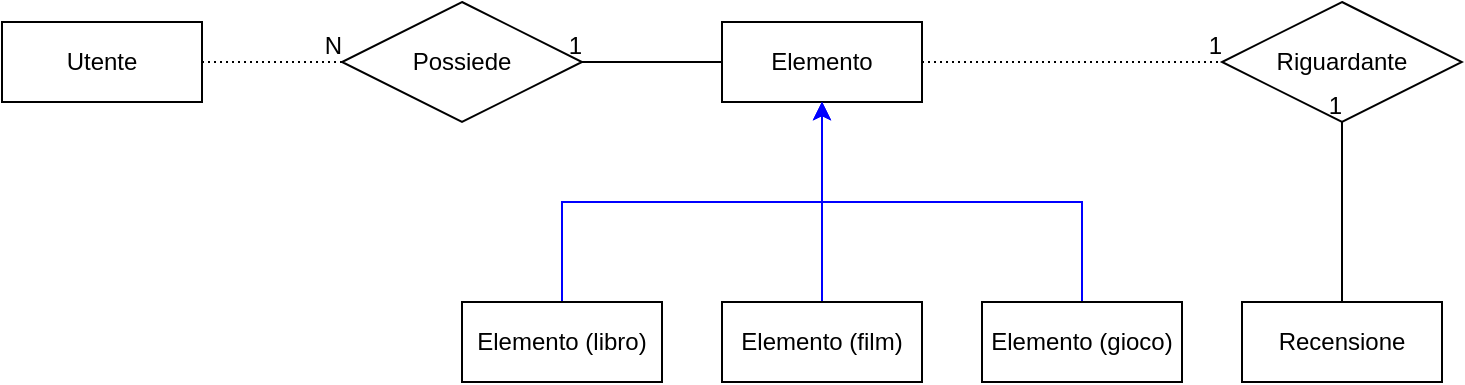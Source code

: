 <mxfile version="12.9.3" type="github">
  <diagram id="C5RBs43oDa-KdzZeNtuy" name="Page-1">
    <mxGraphModel dx="782" dy="735" grid="1" gridSize="10" guides="1" tooltips="1" connect="1" arrows="1" fold="1" page="1" pageScale="1" pageWidth="827" pageHeight="1169" math="0" shadow="0">
      <root>
        <mxCell id="WIyWlLk6GJQsqaUBKTNV-0" />
        <mxCell id="WIyWlLk6GJQsqaUBKTNV-1" parent="WIyWlLk6GJQsqaUBKTNV-0" />
        <mxCell id="RdsA1J7iOU2EQvhR_6SA-60" value="Utente" style="whiteSpace=wrap;html=1;align=center;" vertex="1" parent="WIyWlLk6GJQsqaUBKTNV-1">
          <mxGeometry x="70" y="50" width="100" height="40" as="geometry" />
        </mxCell>
        <mxCell id="RdsA1J7iOU2EQvhR_6SA-61" value="Possiede" style="shape=rhombus;perimeter=rhombusPerimeter;whiteSpace=wrap;html=1;align=center;" vertex="1" parent="WIyWlLk6GJQsqaUBKTNV-1">
          <mxGeometry x="240" y="40" width="120" height="60" as="geometry" />
        </mxCell>
        <mxCell id="RdsA1J7iOU2EQvhR_6SA-68" value="Elemento" style="whiteSpace=wrap;html=1;align=center;" vertex="1" parent="WIyWlLk6GJQsqaUBKTNV-1">
          <mxGeometry x="430" y="50" width="100" height="40" as="geometry" />
        </mxCell>
        <mxCell id="RdsA1J7iOU2EQvhR_6SA-82" style="edgeStyle=orthogonalEdgeStyle;rounded=0;orthogonalLoop=1;jettySize=auto;html=1;exitX=0.5;exitY=0;exitDx=0;exitDy=0;entryX=0.5;entryY=1;entryDx=0;entryDy=0;strokeColor=#0000FF;" edge="1" parent="WIyWlLk6GJQsqaUBKTNV-1" source="RdsA1J7iOU2EQvhR_6SA-69" target="RdsA1J7iOU2EQvhR_6SA-68">
          <mxGeometry relative="1" as="geometry" />
        </mxCell>
        <mxCell id="RdsA1J7iOU2EQvhR_6SA-69" value="Elemento (libro)" style="whiteSpace=wrap;html=1;align=center;" vertex="1" parent="WIyWlLk6GJQsqaUBKTNV-1">
          <mxGeometry x="300" y="190" width="100" height="40" as="geometry" />
        </mxCell>
        <mxCell id="RdsA1J7iOU2EQvhR_6SA-76" style="edgeStyle=orthogonalEdgeStyle;rounded=0;orthogonalLoop=1;jettySize=auto;html=1;exitX=0.5;exitY=0;exitDx=0;exitDy=0;entryX=0.5;entryY=1;entryDx=0;entryDy=0;strokeColor=#0000FF;" edge="1" parent="WIyWlLk6GJQsqaUBKTNV-1" source="RdsA1J7iOU2EQvhR_6SA-70" target="RdsA1J7iOU2EQvhR_6SA-68">
          <mxGeometry relative="1" as="geometry" />
        </mxCell>
        <mxCell id="RdsA1J7iOU2EQvhR_6SA-70" value="Elemento (film)" style="whiteSpace=wrap;html=1;align=center;" vertex="1" parent="WIyWlLk6GJQsqaUBKTNV-1">
          <mxGeometry x="430" y="190" width="100" height="40" as="geometry" />
        </mxCell>
        <mxCell id="RdsA1J7iOU2EQvhR_6SA-87" style="edgeStyle=orthogonalEdgeStyle;rounded=0;orthogonalLoop=1;jettySize=auto;html=1;entryX=0.5;entryY=1;entryDx=0;entryDy=0;strokeColor=#0000FF;" edge="1" parent="WIyWlLk6GJQsqaUBKTNV-1" source="RdsA1J7iOU2EQvhR_6SA-71" target="RdsA1J7iOU2EQvhR_6SA-68">
          <mxGeometry relative="1" as="geometry">
            <mxPoint x="580" y="100" as="targetPoint" />
            <Array as="points">
              <mxPoint x="610" y="140" />
              <mxPoint x="480" y="140" />
            </Array>
          </mxGeometry>
        </mxCell>
        <mxCell id="RdsA1J7iOU2EQvhR_6SA-71" value="Elemento (gioco)" style="whiteSpace=wrap;html=1;align=center;" vertex="1" parent="WIyWlLk6GJQsqaUBKTNV-1">
          <mxGeometry x="560" y="190" width="100" height="40" as="geometry" />
        </mxCell>
        <mxCell id="RdsA1J7iOU2EQvhR_6SA-93" value="" style="endArrow=none;html=1;rounded=0;dashed=1;dashPattern=1 2;entryX=0;entryY=0.5;entryDx=0;entryDy=0;exitX=1;exitY=0.5;exitDx=0;exitDy=0;" edge="1" parent="WIyWlLk6GJQsqaUBKTNV-1" source="RdsA1J7iOU2EQvhR_6SA-60" target="RdsA1J7iOU2EQvhR_6SA-61">
          <mxGeometry relative="1" as="geometry">
            <mxPoint x="130" y="170" as="sourcePoint" />
            <mxPoint x="290" y="170" as="targetPoint" />
          </mxGeometry>
        </mxCell>
        <mxCell id="RdsA1J7iOU2EQvhR_6SA-94" value="N" style="resizable=0;html=1;align=right;verticalAlign=bottom;" connectable="0" vertex="1" parent="RdsA1J7iOU2EQvhR_6SA-93">
          <mxGeometry x="1" relative="1" as="geometry" />
        </mxCell>
        <mxCell id="RdsA1J7iOU2EQvhR_6SA-97" value="" style="endArrow=none;html=1;rounded=0;entryX=1;entryY=0.5;entryDx=0;entryDy=0;exitX=0;exitY=0.5;exitDx=0;exitDy=0;" edge="1" parent="WIyWlLk6GJQsqaUBKTNV-1" source="RdsA1J7iOU2EQvhR_6SA-68" target="RdsA1J7iOU2EQvhR_6SA-61">
          <mxGeometry relative="1" as="geometry">
            <mxPoint x="190" y="320" as="sourcePoint" />
            <mxPoint x="350" y="320" as="targetPoint" />
          </mxGeometry>
        </mxCell>
        <mxCell id="RdsA1J7iOU2EQvhR_6SA-98" value="1" style="resizable=0;html=1;align=right;verticalAlign=bottom;" connectable="0" vertex="1" parent="RdsA1J7iOU2EQvhR_6SA-97">
          <mxGeometry x="1" relative="1" as="geometry" />
        </mxCell>
        <mxCell id="RdsA1J7iOU2EQvhR_6SA-100" value="Riguardante" style="shape=rhombus;perimeter=rhombusPerimeter;whiteSpace=wrap;html=1;align=center;" vertex="1" parent="WIyWlLk6GJQsqaUBKTNV-1">
          <mxGeometry x="680" y="40" width="120" height="60" as="geometry" />
        </mxCell>
        <mxCell id="RdsA1J7iOU2EQvhR_6SA-101" value="Recensione" style="whiteSpace=wrap;html=1;align=center;" vertex="1" parent="WIyWlLk6GJQsqaUBKTNV-1">
          <mxGeometry x="690" y="190" width="100" height="40" as="geometry" />
        </mxCell>
        <mxCell id="RdsA1J7iOU2EQvhR_6SA-102" value="" style="endArrow=none;html=1;rounded=0;dashed=1;dashPattern=1 2;strokeColor=#000000;entryX=0;entryY=0.5;entryDx=0;entryDy=0;exitX=1;exitY=0.5;exitDx=0;exitDy=0;" edge="1" parent="WIyWlLk6GJQsqaUBKTNV-1" source="RdsA1J7iOU2EQvhR_6SA-68" target="RdsA1J7iOU2EQvhR_6SA-100">
          <mxGeometry relative="1" as="geometry">
            <mxPoint x="380" y="300" as="sourcePoint" />
            <mxPoint x="540" y="300" as="targetPoint" />
          </mxGeometry>
        </mxCell>
        <mxCell id="RdsA1J7iOU2EQvhR_6SA-103" value="1" style="resizable=0;html=1;align=right;verticalAlign=bottom;" connectable="0" vertex="1" parent="RdsA1J7iOU2EQvhR_6SA-102">
          <mxGeometry x="1" relative="1" as="geometry" />
        </mxCell>
        <mxCell id="RdsA1J7iOU2EQvhR_6SA-104" value="" style="endArrow=none;html=1;rounded=0;strokeColor=#000000;entryX=0.5;entryY=1;entryDx=0;entryDy=0;exitX=0.5;exitY=0;exitDx=0;exitDy=0;" edge="1" parent="WIyWlLk6GJQsqaUBKTNV-1" source="RdsA1J7iOU2EQvhR_6SA-101" target="RdsA1J7iOU2EQvhR_6SA-100">
          <mxGeometry relative="1" as="geometry">
            <mxPoint x="380" y="300" as="sourcePoint" />
            <mxPoint x="540" y="300" as="targetPoint" />
          </mxGeometry>
        </mxCell>
        <mxCell id="RdsA1J7iOU2EQvhR_6SA-105" value="1" style="resizable=0;html=1;align=right;verticalAlign=bottom;" connectable="0" vertex="1" parent="RdsA1J7iOU2EQvhR_6SA-104">
          <mxGeometry x="1" relative="1" as="geometry" />
        </mxCell>
      </root>
    </mxGraphModel>
  </diagram>
</mxfile>

